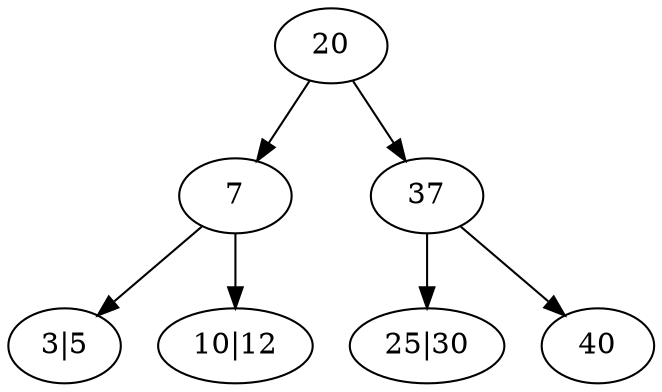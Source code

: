 digraph Two_Three_Tree { 
	size=8.5
	"20" -> "7";
	"7" -> "3|5";
	"7" -> "10|12";
	"20" -> "37";
	"37" -> "25|30";
	"37" -> "40";
}